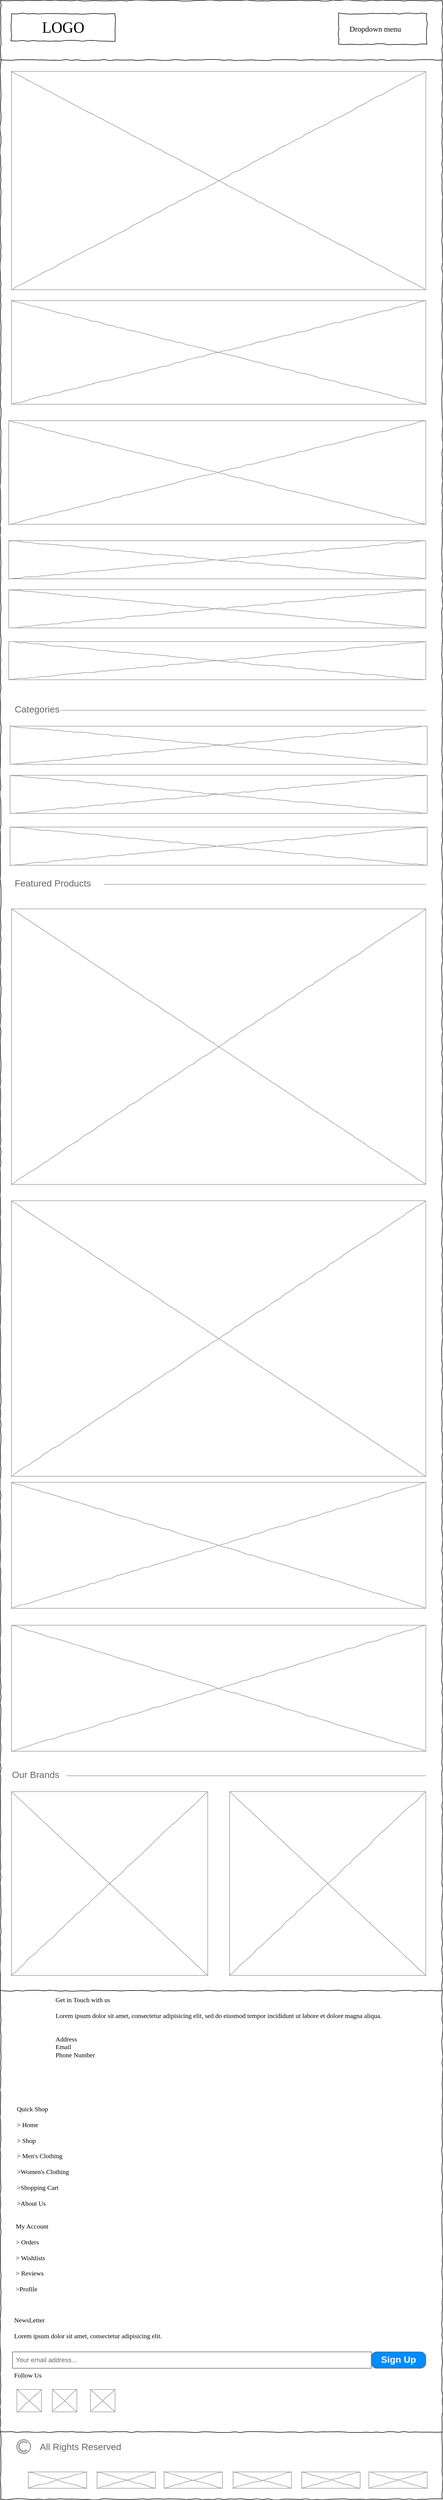 <mxfile version="24.4.0" type="device">
  <diagram name="Page-1" id="03018318-947c-dd8e-b7a3-06fadd420f32">
    <mxGraphModel dx="1235" dy="655" grid="1" gridSize="10" guides="1" tooltips="1" connect="1" arrows="1" fold="1" page="1" pageScale="1" pageWidth="1100" pageHeight="850" background="none" math="0" shadow="0">
      <root>
        <mxCell id="0" />
        <mxCell id="1" parent="0" />
        <mxCell id="677b7b8949515195-1" value="" style="whiteSpace=wrap;html=1;rounded=0;shadow=0;labelBackgroundColor=none;strokeColor=#000000;strokeWidth=1;fillColor=none;fontFamily=Verdana;fontSize=12;fontColor=#000000;align=center;comic=1;" parent="1" vertex="1">
          <mxGeometry x="20" y="100" width="810" height="4580" as="geometry" />
        </mxCell>
        <mxCell id="677b7b8949515195-2" value="LOGO" style="whiteSpace=wrap;html=1;rounded=0;shadow=0;labelBackgroundColor=none;strokeWidth=1;fontFamily=Verdana;fontSize=28;align=center;comic=1;" parent="1" vertex="1">
          <mxGeometry x="40" y="124" width="190" height="50" as="geometry" />
        </mxCell>
        <mxCell id="677b7b8949515195-8" value="" style="whiteSpace=wrap;html=1;rounded=0;shadow=0;labelBackgroundColor=none;strokeWidth=1;fillColor=none;fontFamily=Verdana;fontSize=12;align=center;comic=1;" parent="1" vertex="1">
          <mxGeometry x="640" y="124" width="162" height="56" as="geometry" />
        </mxCell>
        <mxCell id="677b7b8949515195-9" value="" style="line;strokeWidth=1;html=1;rounded=0;shadow=0;labelBackgroundColor=none;fillColor=none;fontFamily=Verdana;fontSize=14;fontColor=#000000;align=center;comic=1;" parent="1" vertex="1">
          <mxGeometry x="20" y="204" width="810" height="10" as="geometry" />
        </mxCell>
        <mxCell id="677b7b8949515195-15" value="&lt;div style=&quot;text-align: justify&quot;&gt;&lt;span&gt;Get in Touch with us&lt;/span&gt;&lt;/div&gt;&lt;div style=&quot;text-align: justify&quot;&gt;&lt;span&gt;&lt;br&gt;&lt;/span&gt;&lt;/div&gt;&lt;div style=&quot;text-align: justify&quot;&gt;&lt;span&gt;Lorem ipsum dolor sit amet, consectetur adipisicing elit, sed do eiusmod tempor incididunt ut labore et dolore magna aliqua.&lt;/span&gt;&lt;/div&gt;&lt;div style=&quot;text-align: justify&quot;&gt;&lt;span&gt;&lt;br&gt;&lt;/span&gt;&lt;/div&gt;&lt;div style=&quot;text-align: justify&quot;&gt;&lt;span&gt;&lt;br&gt;&lt;/span&gt;&lt;/div&gt;&lt;div style=&quot;text-align: justify&quot;&gt;&lt;span&gt;Address&lt;/span&gt;&lt;/div&gt;&lt;div style=&quot;text-align: justify&quot;&gt;Email&lt;/div&gt;&lt;div style=&quot;text-align: justify&quot;&gt;Phone Number&lt;/div&gt;" style="whiteSpace=wrap;html=1;rounded=0;shadow=0;labelBackgroundColor=none;strokeWidth=1;fillColor=none;fontFamily=Verdana;fontSize=12;align=center;verticalAlign=top;spacing=10;comic=1;strokeColor=none;" parent="1" vertex="1">
          <mxGeometry x="40" y="3743" width="760" height="200" as="geometry" />
        </mxCell>
        <mxCell id="677b7b8949515195-16" value="" style="verticalLabelPosition=bottom;shadow=0;dashed=0;align=center;html=1;verticalAlign=top;strokeWidth=1;shape=mxgraph.mockup.graphics.simpleIcon;strokeColor=#999999;rounded=0;labelBackgroundColor=none;fontFamily=Verdana;fontSize=14;fontColor=#000000;comic=1;" parent="1" vertex="1">
          <mxGeometry x="40" y="230" width="760" height="400" as="geometry" />
        </mxCell>
        <mxCell id="677b7b8949515195-27" value="Dropdown menu" style="text;html=1;points=[];align=left;verticalAlign=top;spacingTop=-4;fontSize=14;fontFamily=Verdana" parent="1" vertex="1">
          <mxGeometry x="657.5" y="142" width="130" height="20" as="geometry" />
        </mxCell>
        <mxCell id="cqaPXaUAfXEAscIK9Fzl-2" value="" style="verticalLabelPosition=bottom;shadow=0;dashed=0;align=center;html=1;verticalAlign=top;strokeWidth=1;shape=mxgraph.mockup.graphics.simpleIcon;strokeColor=#999999;rounded=0;labelBackgroundColor=none;fontFamily=Verdana;fontSize=14;fontColor=#000000;comic=1;" vertex="1" parent="1">
          <mxGeometry x="35" y="870" width="765" height="190" as="geometry" />
        </mxCell>
        <mxCell id="cqaPXaUAfXEAscIK9Fzl-3" value="" style="verticalLabelPosition=bottom;shadow=0;dashed=0;align=center;html=1;verticalAlign=top;strokeWidth=1;shape=mxgraph.mockup.graphics.simpleIcon;strokeColor=#999999;rounded=0;labelBackgroundColor=none;fontFamily=Verdana;fontSize=14;fontColor=#000000;comic=1;" vertex="1" parent="1">
          <mxGeometry x="40" y="650" width="760" height="190" as="geometry" />
        </mxCell>
        <mxCell id="cqaPXaUAfXEAscIK9Fzl-4" value="" style="verticalLabelPosition=bottom;shadow=0;dashed=0;align=center;html=1;verticalAlign=top;strokeWidth=1;shape=mxgraph.mockup.graphics.simpleIcon;strokeColor=#999999;rounded=0;labelBackgroundColor=none;fontFamily=Verdana;fontSize=14;fontColor=#000000;comic=1;" vertex="1" parent="1">
          <mxGeometry x="35" y="1090" width="765" height="70" as="geometry" />
        </mxCell>
        <mxCell id="cqaPXaUAfXEAscIK9Fzl-11" value="" style="verticalLabelPosition=bottom;shadow=0;dashed=0;align=center;html=1;verticalAlign=top;strokeWidth=1;shape=mxgraph.mockup.graphics.simpleIcon;strokeColor=#999999;rounded=0;labelBackgroundColor=none;fontFamily=Verdana;fontSize=14;fontColor=#000000;comic=1;" vertex="1" parent="1">
          <mxGeometry x="35" y="1180" width="765" height="70" as="geometry" />
        </mxCell>
        <mxCell id="cqaPXaUAfXEAscIK9Fzl-12" value="" style="verticalLabelPosition=bottom;shadow=0;dashed=0;align=center;html=1;verticalAlign=top;strokeWidth=1;shape=mxgraph.mockup.graphics.simpleIcon;strokeColor=#999999;rounded=0;labelBackgroundColor=none;fontFamily=Verdana;fontSize=14;fontColor=#000000;comic=1;" vertex="1" parent="1">
          <mxGeometry x="35" y="1275" width="765" height="70" as="geometry" />
        </mxCell>
        <mxCell id="cqaPXaUAfXEAscIK9Fzl-14" value="" style="verticalLabelPosition=bottom;shadow=0;dashed=0;align=center;html=1;verticalAlign=top;strokeWidth=1;shape=mxgraph.mockup.markup.line;strokeColor=#999999;" vertex="1" parent="1">
          <mxGeometry x="40" y="1391" width="760" height="20" as="geometry" />
        </mxCell>
        <mxCell id="cqaPXaUAfXEAscIK9Fzl-15" value="Categories" style="strokeWidth=1;shadow=0;dashed=0;align=center;html=1;shape=mxgraph.mockup.text.textBox;fontColor=#666666;align=left;fontSize=17;spacingLeft=4;spacingTop=-3;whiteSpace=wrap;strokeColor=none;mainText=" vertex="1" parent="1">
          <mxGeometry x="40" y="1386" width="90" height="30" as="geometry" />
        </mxCell>
        <mxCell id="cqaPXaUAfXEAscIK9Fzl-37" value="" style="verticalLabelPosition=bottom;shadow=0;dashed=0;align=center;html=1;verticalAlign=top;strokeWidth=1;shape=mxgraph.mockup.markup.line;strokeColor=#999999;" vertex="1" parent="1">
          <mxGeometry x="40" y="1710" width="760" height="20" as="geometry" />
        </mxCell>
        <mxCell id="cqaPXaUAfXEAscIK9Fzl-38" value="Featured Products" style="strokeWidth=1;shadow=0;dashed=0;align=center;html=1;shape=mxgraph.mockup.text.textBox;fontColor=#666666;align=left;fontSize=17;spacingLeft=4;spacingTop=-3;whiteSpace=wrap;strokeColor=none;mainText=" vertex="1" parent="1">
          <mxGeometry x="40" y="1705" width="170" height="30" as="geometry" />
        </mxCell>
        <mxCell id="cqaPXaUAfXEAscIK9Fzl-39" value="" style="verticalLabelPosition=bottom;shadow=0;dashed=0;align=center;html=1;verticalAlign=top;strokeWidth=1;shape=mxgraph.mockup.graphics.simpleIcon;strokeColor=#999999;rounded=0;labelBackgroundColor=none;fontFamily=Verdana;fontSize=14;fontColor=#000000;comic=1;" vertex="1" parent="1">
          <mxGeometry x="40" y="1765" width="760" height="505" as="geometry" />
        </mxCell>
        <mxCell id="cqaPXaUAfXEAscIK9Fzl-67" value="" style="verticalLabelPosition=bottom;shadow=0;dashed=0;align=center;html=1;verticalAlign=top;strokeWidth=1;shape=mxgraph.mockup.graphics.simpleIcon;strokeColor=#999999;rounded=0;labelBackgroundColor=none;fontFamily=Verdana;fontSize=14;fontColor=#000000;comic=1;" vertex="1" parent="1">
          <mxGeometry x="40" y="2816" width="760" height="231" as="geometry" />
        </mxCell>
        <mxCell id="cqaPXaUAfXEAscIK9Fzl-68" value="" style="verticalLabelPosition=bottom;shadow=0;dashed=0;align=center;html=1;verticalAlign=top;strokeWidth=1;shape=mxgraph.mockup.graphics.simpleIcon;strokeColor=#999999;rounded=0;labelBackgroundColor=none;fontFamily=Verdana;fontSize=14;fontColor=#000000;comic=1;" vertex="1" parent="1">
          <mxGeometry x="40" y="3078" width="760" height="231" as="geometry" />
        </mxCell>
        <mxCell id="cqaPXaUAfXEAscIK9Fzl-75" value="" style="verticalLabelPosition=bottom;shadow=0;dashed=0;align=center;html=1;verticalAlign=top;strokeWidth=1;shape=mxgraph.mockup.markup.line;strokeColor=#999999;" vertex="1" parent="1">
          <mxGeometry x="35" y="3344" width="765" height="20" as="geometry" />
        </mxCell>
        <mxCell id="cqaPXaUAfXEAscIK9Fzl-76" value="Our Brands" style="strokeWidth=1;shadow=0;dashed=0;align=center;html=1;shape=mxgraph.mockup.text.textBox;fontColor=#666666;align=left;fontSize=17;spacingLeft=4;spacingTop=-3;whiteSpace=wrap;strokeColor=none;mainText=" vertex="1" parent="1">
          <mxGeometry x="35" y="3339" width="105" height="30" as="geometry" />
        </mxCell>
        <mxCell id="cqaPXaUAfXEAscIK9Fzl-81" value="" style="verticalLabelPosition=bottom;shadow=0;dashed=0;align=center;html=1;verticalAlign=top;strokeWidth=1;shape=mxgraph.mockup.graphics.simpleIcon;strokeColor=#999999;rounded=0;labelBackgroundColor=none;fontFamily=Verdana;fontSize=14;fontColor=#000000;comic=1;" vertex="1" parent="1">
          <mxGeometry x="40" y="3383" width="360" height="337" as="geometry" />
        </mxCell>
        <mxCell id="cqaPXaUAfXEAscIK9Fzl-86" value="" style="line;strokeWidth=1;html=1;rounded=0;shadow=0;labelBackgroundColor=none;fillColor=none;fontFamily=Verdana;fontSize=14;fontColor=#000000;align=center;comic=1;" vertex="1" parent="1">
          <mxGeometry x="20" y="3743" width="810" height="10" as="geometry" />
        </mxCell>
        <mxCell id="cqaPXaUAfXEAscIK9Fzl-87" value="&lt;div style=&quot;&quot;&gt;Quick Shop&lt;/div&gt;&lt;div style=&quot;&quot;&gt;&lt;span&gt;&lt;br&gt;&lt;/span&gt;&lt;/div&gt;&lt;div style=&quot;&quot;&gt;&amp;gt; Home&lt;/div&gt;&lt;div style=&quot;&quot;&gt;&lt;br&gt;&lt;/div&gt;&lt;div style=&quot;&quot;&gt;&amp;gt; Shop&lt;/div&gt;&lt;div style=&quot;&quot;&gt;&lt;br&gt;&lt;/div&gt;&lt;div style=&quot;&quot;&gt;&amp;gt; Men&#39;s Clothing&lt;/div&gt;&lt;div style=&quot;&quot;&gt;&lt;br&gt;&lt;/div&gt;&lt;div style=&quot;&quot;&gt;&amp;gt;Women&#39;s Clothing&lt;/div&gt;&lt;div style=&quot;&quot;&gt;&lt;br&gt;&lt;/div&gt;&lt;div style=&quot;&quot;&gt;&amp;gt;Shopping Cart&lt;/div&gt;&lt;div style=&quot;&quot;&gt;&lt;br&gt;&lt;/div&gt;&lt;div style=&quot;&quot;&gt;&amp;gt;About Us&lt;/div&gt;" style="whiteSpace=wrap;html=1;rounded=0;shadow=0;labelBackgroundColor=none;strokeWidth=1;fillColor=none;fontFamily=Verdana;fontSize=12;align=left;verticalAlign=top;spacing=10;comic=1;strokeColor=none;" vertex="1" parent="1">
          <mxGeometry x="40" y="3943" width="205" height="200" as="geometry" />
        </mxCell>
        <mxCell id="cqaPXaUAfXEAscIK9Fzl-88" value="&lt;div style=&quot;&quot;&gt;My Account&lt;/div&gt;&lt;div style=&quot;&quot;&gt;&lt;span&gt;&lt;br&gt;&lt;/span&gt;&lt;/div&gt;&lt;div style=&quot;&quot;&gt;&amp;gt; Orders&lt;/div&gt;&lt;div style=&quot;&quot;&gt;&lt;br&gt;&lt;/div&gt;&lt;div style=&quot;&quot;&gt;&amp;gt; Wishlists&lt;/div&gt;&lt;div style=&quot;&quot;&gt;&lt;br&gt;&lt;/div&gt;&lt;div style=&quot;&quot;&gt;&amp;gt; Reviews&lt;/div&gt;&lt;div style=&quot;&quot;&gt;&lt;br&gt;&lt;/div&gt;&lt;div style=&quot;&quot;&gt;&amp;gt;Profile&lt;/div&gt;&lt;div style=&quot;&quot;&gt;&lt;br&gt;&lt;/div&gt;" style="whiteSpace=wrap;html=1;rounded=0;shadow=0;labelBackgroundColor=none;strokeWidth=1;fillColor=none;fontFamily=Verdana;fontSize=12;align=left;verticalAlign=top;spacing=10;comic=1;strokeColor=none;" vertex="1" parent="1">
          <mxGeometry x="37.5" y="4158" width="762.5" height="182" as="geometry" />
        </mxCell>
        <mxCell id="cqaPXaUAfXEAscIK9Fzl-91" value="&lt;div style=&quot;&quot;&gt;NewsLetter&lt;/div&gt;&lt;div style=&quot;&quot;&gt;&lt;span&gt;&lt;br&gt;&lt;/span&gt;&lt;/div&gt;&lt;div style=&quot;&quot;&gt;&lt;span style=&quot;text-align: justify;&quot;&gt;Lorem ipsum dolor sit amet, consectetur adipisicing elit.&lt;/span&gt;&lt;br&gt;&lt;/div&gt;&lt;div style=&quot;&quot;&gt;&lt;span style=&quot;text-align: justify;&quot;&gt;&lt;br&gt;&lt;/span&gt;&lt;/div&gt;&lt;div style=&quot;&quot;&gt;&lt;span style=&quot;text-align: justify;&quot;&gt;&lt;br&gt;&lt;/span&gt;&lt;/div&gt;&lt;div style=&quot;&quot;&gt;&lt;span style=&quot;text-align: justify;&quot;&gt;&lt;br&gt;&lt;/span&gt;&lt;/div&gt;&lt;div style=&quot;&quot;&gt;&lt;span style=&quot;text-align: justify;&quot;&gt;&lt;br&gt;&lt;/span&gt;&lt;/div&gt;&lt;div style=&quot;&quot;&gt;&lt;span style=&quot;text-align: justify;&quot;&gt;Follow Us&lt;/span&gt;&lt;/div&gt;&lt;div style=&quot;&quot;&gt;&lt;span style=&quot;text-align: justify;&quot;&gt;&lt;br&gt;&lt;/span&gt;&lt;/div&gt;" style="whiteSpace=wrap;html=1;rounded=0;shadow=0;labelBackgroundColor=none;strokeWidth=1;fillColor=none;fontFamily=Verdana;fontSize=12;align=left;verticalAlign=top;spacing=10;comic=1;strokeColor=none;" vertex="1" parent="1">
          <mxGeometry x="35" y="4330" width="765" height="200" as="geometry" />
        </mxCell>
        <mxCell id="cqaPXaUAfXEAscIK9Fzl-92" value="&lt;span style=&quot;font-size: 12px;&quot;&gt;Your email address...&lt;/span&gt;" style="strokeWidth=1;shadow=0;dashed=0;align=center;html=1;shape=mxgraph.mockup.text.textBox;fontColor=#666666;align=left;fontSize=17;spacingLeft=4;spacingTop=-3;whiteSpace=wrap;strokeColor=#666666;mainText=" vertex="1" parent="1">
          <mxGeometry x="42" y="4410" width="658" height="30" as="geometry" />
        </mxCell>
        <mxCell id="cqaPXaUAfXEAscIK9Fzl-93" value="Sign Up" style="strokeWidth=1;shadow=0;dashed=0;align=center;html=1;shape=mxgraph.mockup.buttons.button;strokeColor=#666666;fontColor=#ffffff;mainText=;buttonStyle=round;fontSize=17;fontStyle=1;fillColor=#008cff;whiteSpace=wrap;" vertex="1" parent="1">
          <mxGeometry x="700" y="4410" width="100" height="30" as="geometry" />
        </mxCell>
        <mxCell id="cqaPXaUAfXEAscIK9Fzl-94" value="" style="line;strokeWidth=1;html=1;rounded=0;shadow=0;labelBackgroundColor=none;fillColor=none;fontFamily=Verdana;fontSize=14;fontColor=#000000;align=center;comic=1;" vertex="1" parent="1">
          <mxGeometry x="20" y="4552" width="810" height="10" as="geometry" />
        </mxCell>
        <mxCell id="cqaPXaUAfXEAscIK9Fzl-98" value="" style="verticalLabelPosition=bottom;shadow=0;dashed=0;align=center;html=1;verticalAlign=top;strokeWidth=1;shape=mxgraph.mockup.graphics.simpleIcon;strokeColor=#999999;rounded=0;labelBackgroundColor=none;fontFamily=Verdana;fontSize=14;fontColor=#000000;comic=1;" vertex="1" parent="1">
          <mxGeometry x="50" y="4479" width="45" height="41" as="geometry" />
        </mxCell>
        <mxCell id="cqaPXaUAfXEAscIK9Fzl-99" value="" style="verticalLabelPosition=bottom;shadow=0;dashed=0;align=center;html=1;verticalAlign=top;strokeWidth=1;shape=mxgraph.mockup.graphics.simpleIcon;strokeColor=#999999;rounded=0;labelBackgroundColor=none;fontFamily=Verdana;fontSize=14;fontColor=#000000;comic=1;" vertex="1" parent="1">
          <mxGeometry x="115" y="4479" width="45" height="41" as="geometry" />
        </mxCell>
        <mxCell id="cqaPXaUAfXEAscIK9Fzl-100" value="" style="verticalLabelPosition=bottom;shadow=0;dashed=0;align=center;html=1;verticalAlign=top;strokeWidth=1;shape=mxgraph.mockup.graphics.simpleIcon;strokeColor=#999999;rounded=0;labelBackgroundColor=none;fontFamily=Verdana;fontSize=14;fontColor=#000000;comic=1;" vertex="1" parent="1">
          <mxGeometry x="185" y="4479" width="45" height="41" as="geometry" />
        </mxCell>
        <mxCell id="cqaPXaUAfXEAscIK9Fzl-102" value="" style="strokeColor=#999999;verticalLabelPosition=bottom;shadow=0;dashed=0;verticalAlign=top;strokeWidth=2;html=1;shape=mxgraph.mockup.misc.copyrightIcon;" vertex="1" parent="1">
          <mxGeometry x="50" y="4571" width="25" height="25" as="geometry" />
        </mxCell>
        <mxCell id="cqaPXaUAfXEAscIK9Fzl-103" value="All Rights Reserved" style="strokeWidth=1;shadow=0;dashed=0;align=center;html=1;shape=mxgraph.mockup.text.textBox;fontColor=#666666;align=left;fontSize=17;spacingLeft=4;spacingTop=-3;whiteSpace=wrap;strokeColor=none;mainText=" vertex="1" parent="1">
          <mxGeometry x="86" y="4571" width="199" height="30" as="geometry" />
        </mxCell>
        <mxCell id="cqaPXaUAfXEAscIK9Fzl-104" value="" style="verticalLabelPosition=bottom;shadow=0;dashed=0;align=center;html=1;verticalAlign=top;strokeWidth=1;shape=mxgraph.mockup.graphics.simpleIcon;strokeColor=#999999;rounded=0;labelBackgroundColor=none;fontFamily=Verdana;fontSize=14;fontColor=#000000;comic=1;" vertex="1" parent="1">
          <mxGeometry x="71" y="4630" width="107" height="30" as="geometry" />
        </mxCell>
        <mxCell id="cqaPXaUAfXEAscIK9Fzl-117" value="" style="verticalLabelPosition=bottom;shadow=0;dashed=0;align=center;html=1;verticalAlign=top;strokeWidth=1;shape=mxgraph.mockup.graphics.simpleIcon;strokeColor=#999999;rounded=0;labelBackgroundColor=none;fontFamily=Verdana;fontSize=14;fontColor=#000000;comic=1;" vertex="1" parent="1">
          <mxGeometry x="37.5" y="1430" width="765" height="70" as="geometry" />
        </mxCell>
        <mxCell id="cqaPXaUAfXEAscIK9Fzl-118" value="" style="verticalLabelPosition=bottom;shadow=0;dashed=0;align=center;html=1;verticalAlign=top;strokeWidth=1;shape=mxgraph.mockup.graphics.simpleIcon;strokeColor=#999999;rounded=0;labelBackgroundColor=none;fontFamily=Verdana;fontSize=14;fontColor=#000000;comic=1;" vertex="1" parent="1">
          <mxGeometry x="37.5" y="1520" width="765" height="70" as="geometry" />
        </mxCell>
        <mxCell id="cqaPXaUAfXEAscIK9Fzl-119" value="" style="verticalLabelPosition=bottom;shadow=0;dashed=0;align=center;html=1;verticalAlign=top;strokeWidth=1;shape=mxgraph.mockup.graphics.simpleIcon;strokeColor=#999999;rounded=0;labelBackgroundColor=none;fontFamily=Verdana;fontSize=14;fontColor=#000000;comic=1;" vertex="1" parent="1">
          <mxGeometry x="37.5" y="1615" width="765" height="70" as="geometry" />
        </mxCell>
        <mxCell id="cqaPXaUAfXEAscIK9Fzl-120" value="" style="verticalLabelPosition=bottom;shadow=0;dashed=0;align=center;html=1;verticalAlign=top;strokeWidth=1;shape=mxgraph.mockup.graphics.simpleIcon;strokeColor=#999999;rounded=0;labelBackgroundColor=none;fontFamily=Verdana;fontSize=14;fontColor=#000000;comic=1;" vertex="1" parent="1">
          <mxGeometry x="40" y="2300" width="760" height="505" as="geometry" />
        </mxCell>
        <mxCell id="cqaPXaUAfXEAscIK9Fzl-122" value="" style="verticalLabelPosition=bottom;shadow=0;dashed=0;align=center;html=1;verticalAlign=top;strokeWidth=1;shape=mxgraph.mockup.graphics.simpleIcon;strokeColor=#999999;rounded=0;labelBackgroundColor=none;fontFamily=Verdana;fontSize=14;fontColor=#000000;comic=1;" vertex="1" parent="1">
          <mxGeometry x="440" y="3383" width="360" height="337" as="geometry" />
        </mxCell>
        <mxCell id="cqaPXaUAfXEAscIK9Fzl-124" value="" style="verticalLabelPosition=bottom;shadow=0;dashed=0;align=center;html=1;verticalAlign=top;strokeWidth=1;shape=mxgraph.mockup.graphics.simpleIcon;strokeColor=#999999;rounded=0;labelBackgroundColor=none;fontFamily=Verdana;fontSize=14;fontColor=#000000;comic=1;" vertex="1" parent="1">
          <mxGeometry x="197" y="4630" width="107" height="30" as="geometry" />
        </mxCell>
        <mxCell id="cqaPXaUAfXEAscIK9Fzl-125" value="" style="verticalLabelPosition=bottom;shadow=0;dashed=0;align=center;html=1;verticalAlign=top;strokeWidth=1;shape=mxgraph.mockup.graphics.simpleIcon;strokeColor=#999999;rounded=0;labelBackgroundColor=none;fontFamily=Verdana;fontSize=14;fontColor=#000000;comic=1;" vertex="1" parent="1">
          <mxGeometry x="320" y="4630" width="107" height="30" as="geometry" />
        </mxCell>
        <mxCell id="cqaPXaUAfXEAscIK9Fzl-126" value="" style="verticalLabelPosition=bottom;shadow=0;dashed=0;align=center;html=1;verticalAlign=top;strokeWidth=1;shape=mxgraph.mockup.graphics.simpleIcon;strokeColor=#999999;rounded=0;labelBackgroundColor=none;fontFamily=Verdana;fontSize=14;fontColor=#000000;comic=1;" vertex="1" parent="1">
          <mxGeometry x="446.5" y="4630" width="107" height="30" as="geometry" />
        </mxCell>
        <mxCell id="cqaPXaUAfXEAscIK9Fzl-127" value="" style="verticalLabelPosition=bottom;shadow=0;dashed=0;align=center;html=1;verticalAlign=top;strokeWidth=1;shape=mxgraph.mockup.graphics.simpleIcon;strokeColor=#999999;rounded=0;labelBackgroundColor=none;fontFamily=Verdana;fontSize=14;fontColor=#000000;comic=1;" vertex="1" parent="1">
          <mxGeometry x="572.5" y="4630" width="107" height="30" as="geometry" />
        </mxCell>
        <mxCell id="cqaPXaUAfXEAscIK9Fzl-128" value="" style="verticalLabelPosition=bottom;shadow=0;dashed=0;align=center;html=1;verticalAlign=top;strokeWidth=1;shape=mxgraph.mockup.graphics.simpleIcon;strokeColor=#999999;rounded=0;labelBackgroundColor=none;fontFamily=Verdana;fontSize=14;fontColor=#000000;comic=1;" vertex="1" parent="1">
          <mxGeometry x="695.5" y="4630" width="107" height="30" as="geometry" />
        </mxCell>
      </root>
    </mxGraphModel>
  </diagram>
</mxfile>
